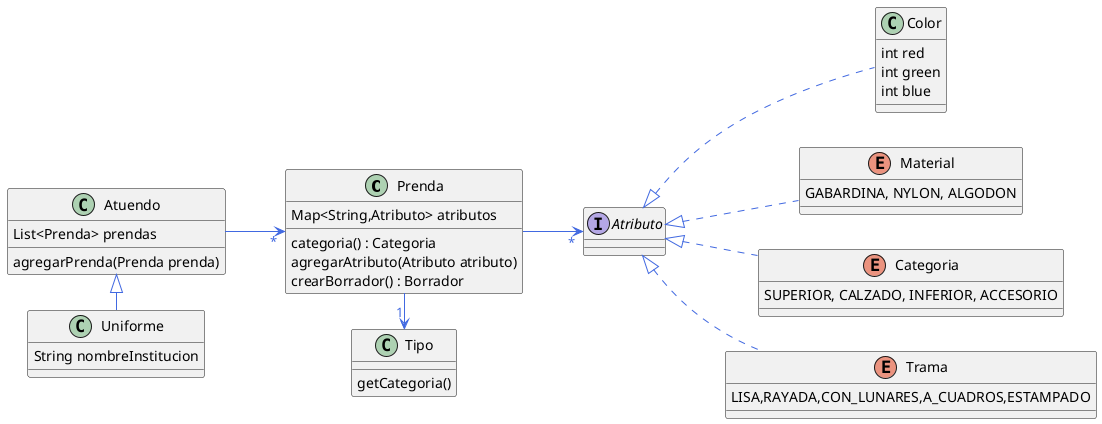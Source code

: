 @startuml
left to right direction
skinparam backgroundColor transparent
skinparam arrowFontColor royalblue
skinparam arrowColor royalblue
'https://plantuml.com/class-diagram

class Prenda{
Map<String,Atributo> atributos
categoria() : Categoria
agregarAtributo(Atributo atributo)
crearBorrador() : Borrador
}
class Tipo{
getCategoria()
}
class Color{
int red
int green
int blue
}

enum Material{
GABARDINA, NYLON, ALGODON
}
enum Categoria{
SUPERIOR, CALZADO, INFERIOR, ACCESORIO
}
enum Trama{
LISA,RAYADA,CON_LUNARES,A_CUADROS,ESTAMPADO
}

interface Atributo{
}

Prenda --right> "1" Tipo
Prenda --> "*" Atributo

Material ..up|> Atributo
Categoria ..up|> Atributo
Trama ..up|> Atributo
Color ..up|> Atributo

class Atuendo{
List<Prenda> prendas
 agregarPrenda(Prenda prenda)
}

Atuendo --> "*" Prenda

class Uniforme{
String nombreInstitucion

}

Uniforme --left|> Atuendo

@enduml